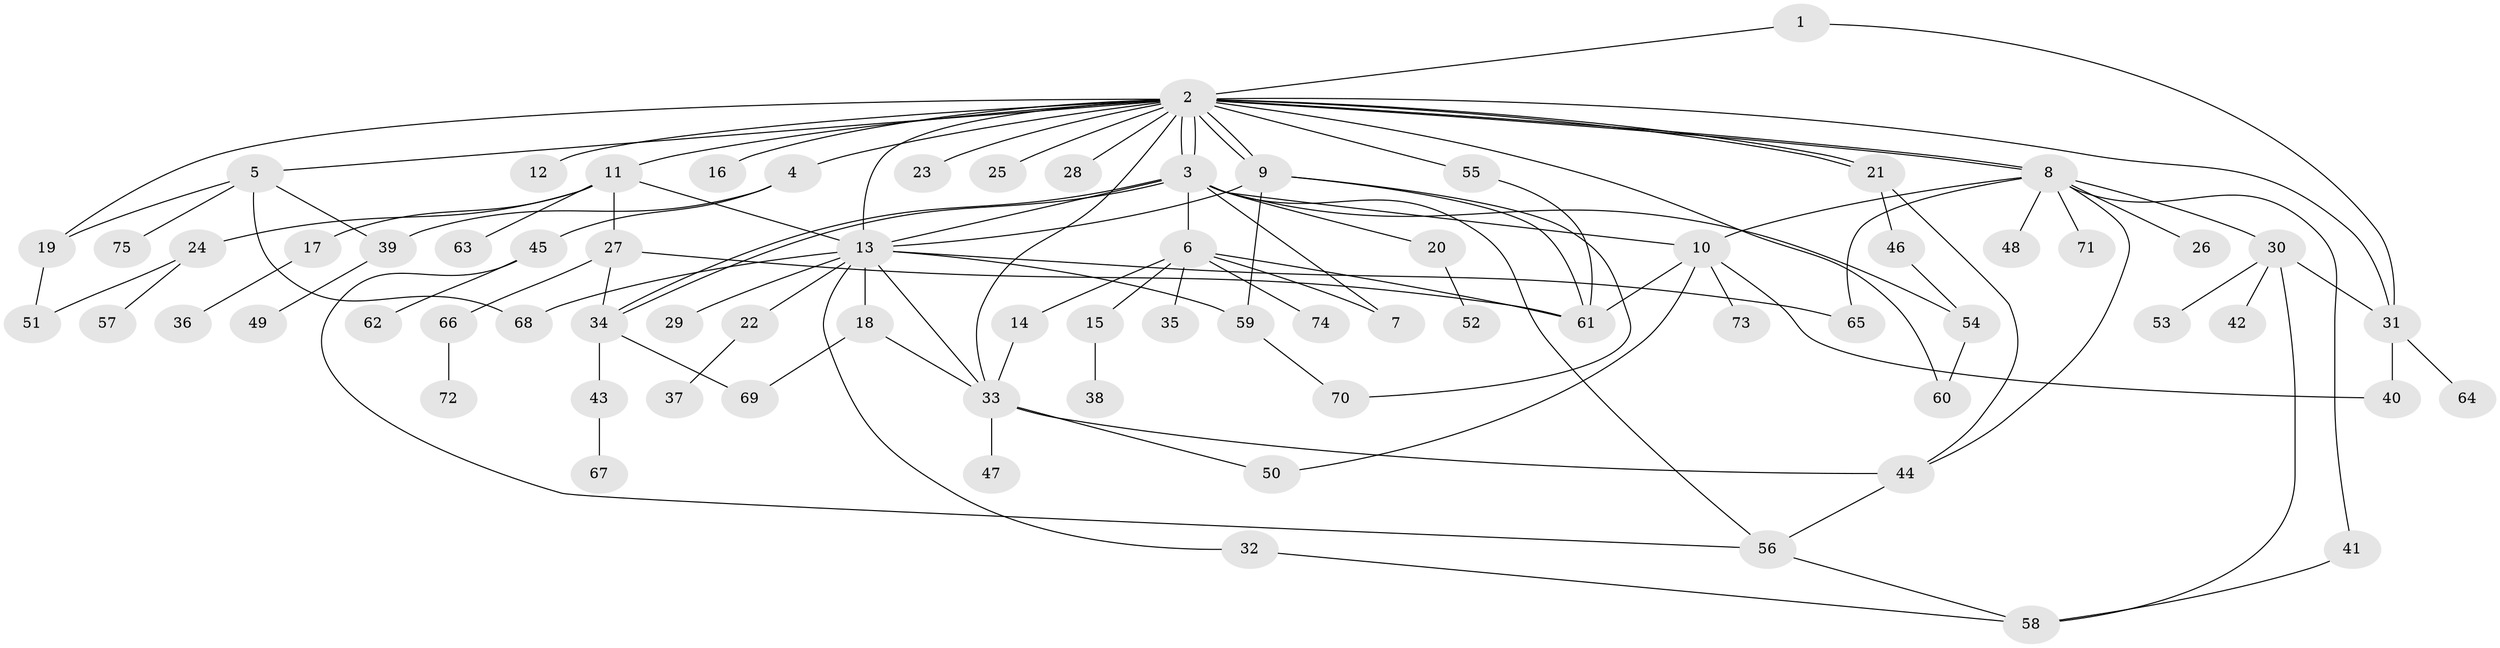 // Generated by graph-tools (version 1.1) at 2025/11/02/27/25 16:11:14]
// undirected, 75 vertices, 113 edges
graph export_dot {
graph [start="1"]
  node [color=gray90,style=filled];
  1;
  2;
  3;
  4;
  5;
  6;
  7;
  8;
  9;
  10;
  11;
  12;
  13;
  14;
  15;
  16;
  17;
  18;
  19;
  20;
  21;
  22;
  23;
  24;
  25;
  26;
  27;
  28;
  29;
  30;
  31;
  32;
  33;
  34;
  35;
  36;
  37;
  38;
  39;
  40;
  41;
  42;
  43;
  44;
  45;
  46;
  47;
  48;
  49;
  50;
  51;
  52;
  53;
  54;
  55;
  56;
  57;
  58;
  59;
  60;
  61;
  62;
  63;
  64;
  65;
  66;
  67;
  68;
  69;
  70;
  71;
  72;
  73;
  74;
  75;
  1 -- 2;
  1 -- 31;
  2 -- 3;
  2 -- 3;
  2 -- 4;
  2 -- 5;
  2 -- 8;
  2 -- 8;
  2 -- 9;
  2 -- 9;
  2 -- 11;
  2 -- 12;
  2 -- 13;
  2 -- 16;
  2 -- 19;
  2 -- 21;
  2 -- 21;
  2 -- 23;
  2 -- 25;
  2 -- 28;
  2 -- 31;
  2 -- 33;
  2 -- 55;
  2 -- 60;
  3 -- 6;
  3 -- 7;
  3 -- 10;
  3 -- 13;
  3 -- 20;
  3 -- 34;
  3 -- 34;
  3 -- 54;
  3 -- 56;
  4 -- 39;
  4 -- 45;
  5 -- 19;
  5 -- 39;
  5 -- 68;
  5 -- 75;
  6 -- 7;
  6 -- 14;
  6 -- 15;
  6 -- 35;
  6 -- 61;
  6 -- 74;
  8 -- 10;
  8 -- 26;
  8 -- 30;
  8 -- 41;
  8 -- 44;
  8 -- 48;
  8 -- 65;
  8 -- 71;
  9 -- 13;
  9 -- 59;
  9 -- 61;
  9 -- 70;
  10 -- 40;
  10 -- 50;
  10 -- 61;
  10 -- 73;
  11 -- 13;
  11 -- 17;
  11 -- 24;
  11 -- 27;
  11 -- 63;
  13 -- 18;
  13 -- 22;
  13 -- 29;
  13 -- 32;
  13 -- 33;
  13 -- 59;
  13 -- 65;
  13 -- 68;
  14 -- 33;
  15 -- 38;
  17 -- 36;
  18 -- 33;
  18 -- 69;
  19 -- 51;
  20 -- 52;
  21 -- 44;
  21 -- 46;
  22 -- 37;
  24 -- 51;
  24 -- 57;
  27 -- 34;
  27 -- 61;
  27 -- 66;
  30 -- 31;
  30 -- 42;
  30 -- 53;
  30 -- 58;
  31 -- 40;
  31 -- 64;
  32 -- 58;
  33 -- 44;
  33 -- 47;
  33 -- 50;
  34 -- 43;
  34 -- 69;
  39 -- 49;
  41 -- 58;
  43 -- 67;
  44 -- 56;
  45 -- 56;
  45 -- 62;
  46 -- 54;
  54 -- 60;
  55 -- 61;
  56 -- 58;
  59 -- 70;
  66 -- 72;
}
